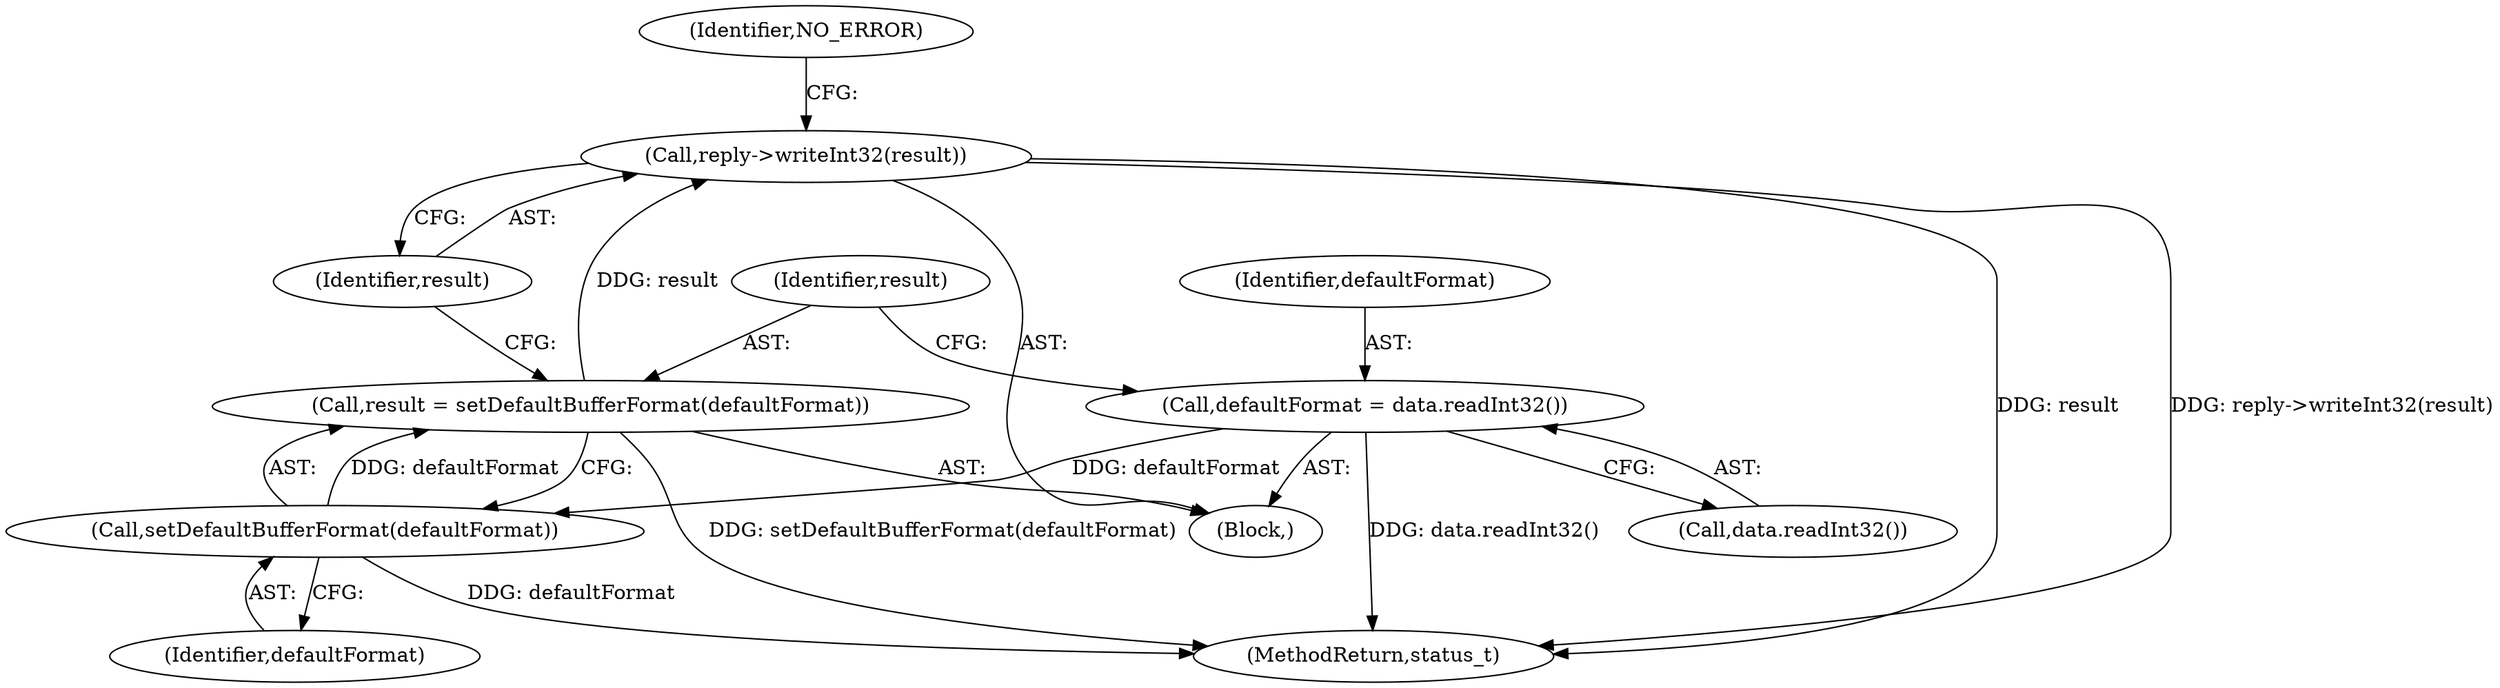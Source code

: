 digraph "0_Android_dded8fdbb700d6cc498debc69a780915bc34d755@API" {
"1000404" [label="(Call,reply->writeInt32(result))"];
"1000400" [label="(Call,result = setDefaultBufferFormat(defaultFormat))"];
"1000402" [label="(Call,setDefaultBufferFormat(defaultFormat))"];
"1000396" [label="(Call,defaultFormat = data.readInt32())"];
"1000404" [label="(Call,reply->writeInt32(result))"];
"1000403" [label="(Identifier,defaultFormat)"];
"1000390" [label="(Block,)"];
"1000405" [label="(Identifier,result)"];
"1000400" [label="(Call,result = setDefaultBufferFormat(defaultFormat))"];
"1000397" [label="(Identifier,defaultFormat)"];
"1000396" [label="(Call,defaultFormat = data.readInt32())"];
"1000402" [label="(Call,setDefaultBufferFormat(defaultFormat))"];
"1000407" [label="(Identifier,NO_ERROR)"];
"1000398" [label="(Call,data.readInt32())"];
"1000476" [label="(MethodReturn,status_t)"];
"1000401" [label="(Identifier,result)"];
"1000404" -> "1000390"  [label="AST: "];
"1000404" -> "1000405"  [label="CFG: "];
"1000405" -> "1000404"  [label="AST: "];
"1000407" -> "1000404"  [label="CFG: "];
"1000404" -> "1000476"  [label="DDG: result"];
"1000404" -> "1000476"  [label="DDG: reply->writeInt32(result)"];
"1000400" -> "1000404"  [label="DDG: result"];
"1000400" -> "1000390"  [label="AST: "];
"1000400" -> "1000402"  [label="CFG: "];
"1000401" -> "1000400"  [label="AST: "];
"1000402" -> "1000400"  [label="AST: "];
"1000405" -> "1000400"  [label="CFG: "];
"1000400" -> "1000476"  [label="DDG: setDefaultBufferFormat(defaultFormat)"];
"1000402" -> "1000400"  [label="DDG: defaultFormat"];
"1000402" -> "1000403"  [label="CFG: "];
"1000403" -> "1000402"  [label="AST: "];
"1000402" -> "1000476"  [label="DDG: defaultFormat"];
"1000396" -> "1000402"  [label="DDG: defaultFormat"];
"1000396" -> "1000390"  [label="AST: "];
"1000396" -> "1000398"  [label="CFG: "];
"1000397" -> "1000396"  [label="AST: "];
"1000398" -> "1000396"  [label="AST: "];
"1000401" -> "1000396"  [label="CFG: "];
"1000396" -> "1000476"  [label="DDG: data.readInt32()"];
}
